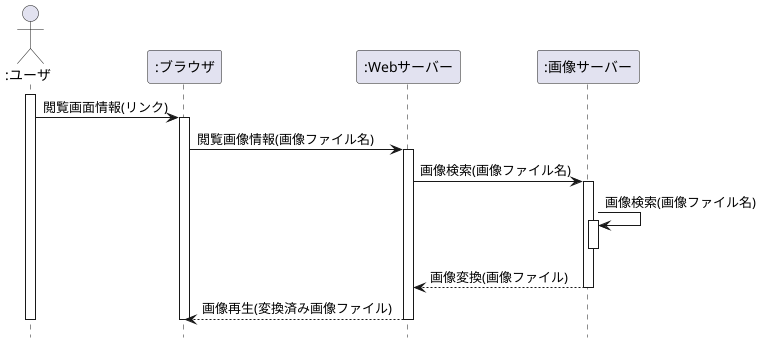 @startuml
    hide footbox
    actor ":ユーザ" as user
    participant ":ブラウザ" as blouser
    participant ":Webサーバー" as web
    participant ":画像サーバー" as images

    activate user
        user -> blouser : 閲覧画面情報(リンク)
        activate blouser
            blouser -> web: 閲覧画像情報(画像ファイル名)
            activate web
                web -> images : 画像検索(画像ファイル名)
                activate images
                    images -> images : 画像検索(画像ファイル名)
                    activate images
                    deactivate images
                    web <-- images : 画像変換(画像ファイル)
                deactivate images
                blouser <-- web : 画像再生(変換済み画像ファイル)
            deactivate web
        deactivate blouser
    deactivate user
@enduml